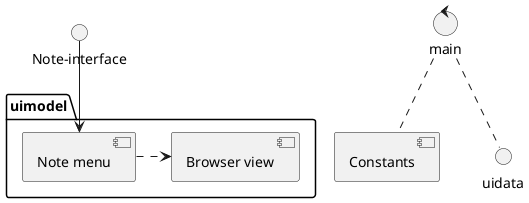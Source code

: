 @startuml "Web Browser - Components"

control "main"

[Constants] as cons
interface "Note-interface" as nti

package "uimodel" {
    [Browser view] as bsr
    [Note menu] as ctxMenu
}

main .. cons
main .. uidata
nti --> ctxMenu
ctxMenu .> bsr

@enduml